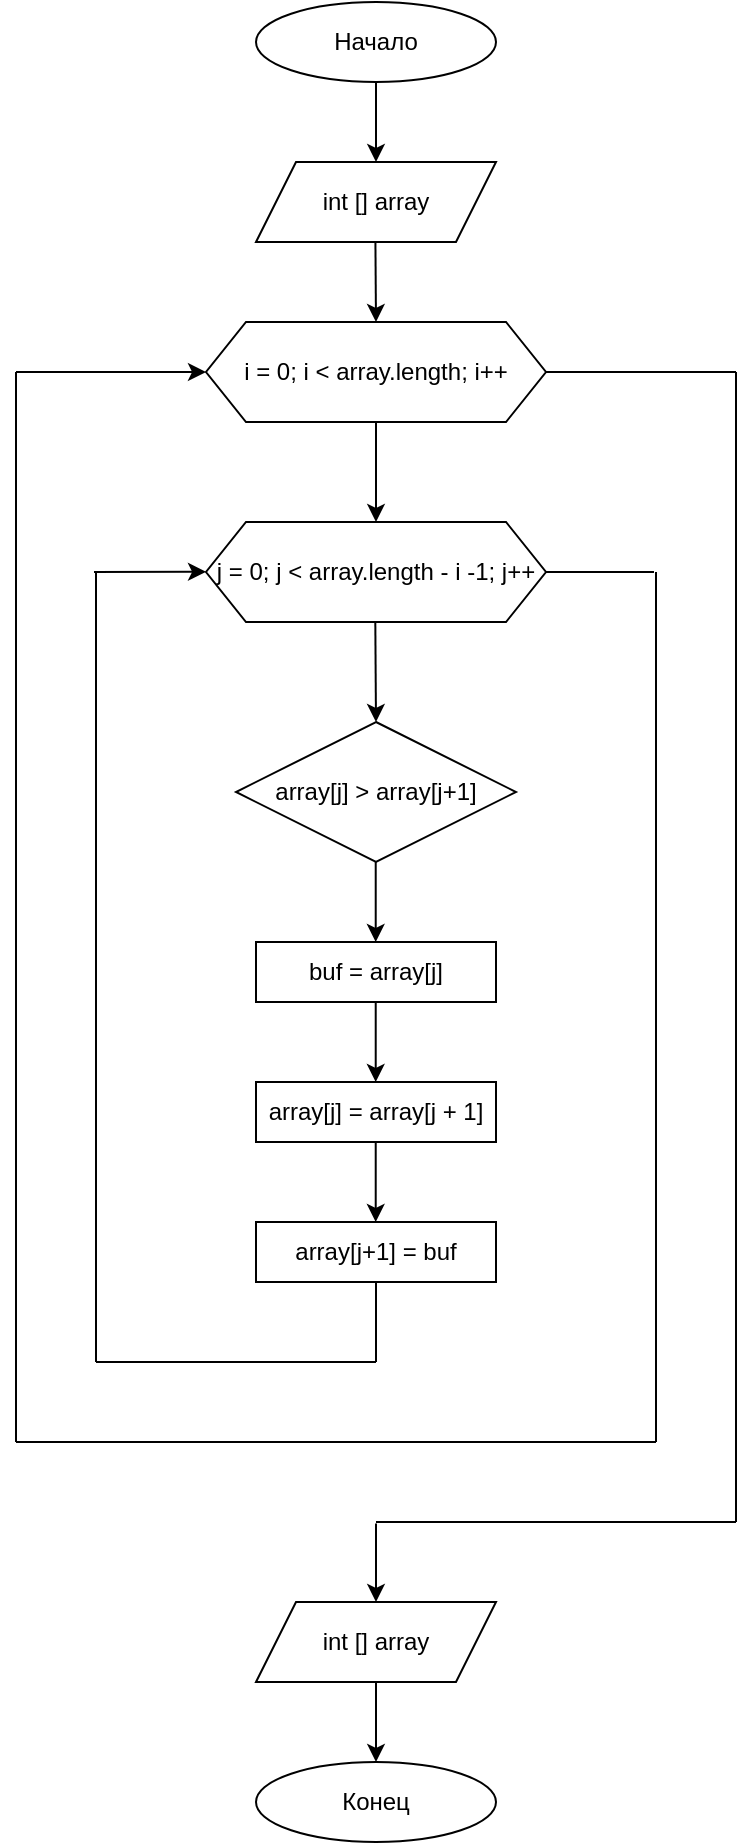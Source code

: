 <mxfile version="15.1.3" type="device"><diagram name="Page-1" id="e7e014a7-5840-1c2e-5031-d8a46d1fe8dd"><mxGraphModel dx="1086" dy="806" grid="1" gridSize="5" guides="1" tooltips="1" connect="1" arrows="1" fold="1" page="1" pageScale="1" pageWidth="1654" pageHeight="1169" background="none" math="0" shadow="0"><root><mxCell id="0"/><mxCell id="1" parent="0"/><mxCell id="zEdP-_EgBfKEk7Xg8d6O-41" value="int [] array" style="shape=parallelogram;perimeter=parallelogramPerimeter;whiteSpace=wrap;html=1;fixedSize=1;" parent="1" vertex="1"><mxGeometry x="440" y="180" width="120" height="40" as="geometry"/></mxCell><mxCell id="zEdP-_EgBfKEk7Xg8d6O-42" value="Начало" style="ellipse;whiteSpace=wrap;html=1;" parent="1" vertex="1"><mxGeometry x="440" y="100" width="120" height="40" as="geometry"/></mxCell><mxCell id="zEdP-_EgBfKEk7Xg8d6O-43" value="" style="endArrow=classic;html=1;entryX=0.5;entryY=0;entryDx=0;entryDy=0;" parent="1" target="zEdP-_EgBfKEk7Xg8d6O-41" edge="1"><mxGeometry width="50" height="50" relative="1" as="geometry"><mxPoint x="500" y="140" as="sourcePoint"/><mxPoint x="610" y="270" as="targetPoint"/><Array as="points"/></mxGeometry></mxCell><mxCell id="zEdP-_EgBfKEk7Xg8d6O-49" value="" style="endArrow=classic;html=1;exitX=0.5;exitY=1;exitDx=0;exitDy=0;entryX=0.5;entryY=0;entryDx=0;entryDy=0;" parent="1" target="CmhWi_HMfwGs-qJbpahd-8" edge="1"><mxGeometry width="50" height="50" relative="1" as="geometry"><mxPoint x="499.71" y="220" as="sourcePoint"/><mxPoint x="499.71" y="260" as="targetPoint"/><Array as="points"/></mxGeometry></mxCell><mxCell id="zEdP-_EgBfKEk7Xg8d6O-54" value="" style="endArrow=classic;html=1;exitX=0.5;exitY=1;exitDx=0;exitDy=0;" parent="1" source="CmhWi_HMfwGs-qJbpahd-8" edge="1"><mxGeometry width="50" height="50" relative="1" as="geometry"><mxPoint x="499.71" y="330" as="sourcePoint"/><mxPoint x="500" y="360" as="targetPoint"/><Array as="points"/></mxGeometry></mxCell><mxCell id="zEdP-_EgBfKEk7Xg8d6O-55" value="" style="endArrow=classic;html=1;exitX=0.498;exitY=1.003;exitDx=0;exitDy=0;exitPerimeter=0;" parent="1" source="CmhWi_HMfwGs-qJbpahd-16" edge="1"><mxGeometry width="50" height="50" relative="1" as="geometry"><mxPoint x="499.71" y="440" as="sourcePoint"/><mxPoint x="500" y="460" as="targetPoint"/><Array as="points"/></mxGeometry></mxCell><mxCell id="zEdP-_EgBfKEk7Xg8d6O-57" value="array[j] &amp;gt; array[j+1]" style="rhombus;whiteSpace=wrap;html=1;" parent="1" vertex="1"><mxGeometry x="430" y="460" width="140" height="70" as="geometry"/></mxCell><mxCell id="zEdP-_EgBfKEk7Xg8d6O-59" value="" style="endArrow=classic;html=1;exitX=0.5;exitY=1;exitDx=0;exitDy=0;entryX=0.5;entryY=0;entryDx=0;entryDy=0;" parent="1" edge="1"><mxGeometry width="50" height="50" relative="1" as="geometry"><mxPoint x="499.86" y="530" as="sourcePoint"/><mxPoint x="499.86" y="570" as="targetPoint"/><Array as="points"/></mxGeometry></mxCell><mxCell id="zEdP-_EgBfKEk7Xg8d6O-60" value="buf = array[j]" style="rounded=0;whiteSpace=wrap;html=1;" parent="1" vertex="1"><mxGeometry x="440" y="570" width="120" height="30" as="geometry"/></mxCell><mxCell id="zEdP-_EgBfKEk7Xg8d6O-61" value="" style="endArrow=classic;html=1;exitX=0.5;exitY=1;exitDx=0;exitDy=0;entryX=0.5;entryY=0;entryDx=0;entryDy=0;" parent="1" edge="1"><mxGeometry width="50" height="50" relative="1" as="geometry"><mxPoint x="499.86" y="600" as="sourcePoint"/><mxPoint x="499.86" y="640" as="targetPoint"/><Array as="points"/></mxGeometry></mxCell><mxCell id="zEdP-_EgBfKEk7Xg8d6O-65" value="" style="endArrow=classic;html=1;exitX=0.5;exitY=1;exitDx=0;exitDy=0;entryX=0.5;entryY=0;entryDx=0;entryDy=0;" parent="1" edge="1"><mxGeometry width="50" height="50" relative="1" as="geometry"><mxPoint x="499.86" y="670" as="sourcePoint"/><mxPoint x="499.86" y="710" as="targetPoint"/><Array as="points"/></mxGeometry></mxCell><mxCell id="zEdP-_EgBfKEk7Xg8d6O-67" value="array[j] = array[j + 1]" style="rounded=0;whiteSpace=wrap;html=1;" parent="1" vertex="1"><mxGeometry x="440" y="640" width="120" height="30" as="geometry"/></mxCell><mxCell id="zEdP-_EgBfKEk7Xg8d6O-68" value="array[j+1] = buf" style="rounded=0;whiteSpace=wrap;html=1;" parent="1" vertex="1"><mxGeometry x="440" y="710" width="120" height="30" as="geometry"/></mxCell><mxCell id="zEdP-_EgBfKEk7Xg8d6O-73" value="" style="endArrow=none;html=1;entryX=0.5;entryY=1;entryDx=0;entryDy=0;" parent="1" target="zEdP-_EgBfKEk7Xg8d6O-68" edge="1"><mxGeometry width="50" height="50" relative="1" as="geometry"><mxPoint x="500" y="780" as="sourcePoint"/><mxPoint x="540" y="780" as="targetPoint"/></mxGeometry></mxCell><mxCell id="zEdP-_EgBfKEk7Xg8d6O-74" value="" style="endArrow=none;html=1;" parent="1" edge="1"><mxGeometry width="50" height="50" relative="1" as="geometry"><mxPoint x="360" y="780" as="sourcePoint"/><mxPoint x="500" y="780" as="targetPoint"/></mxGeometry></mxCell><mxCell id="zEdP-_EgBfKEk7Xg8d6O-75" value="" style="endArrow=none;html=1;" parent="1" edge="1"><mxGeometry width="50" height="50" relative="1" as="geometry"><mxPoint x="360" y="385" as="sourcePoint"/><mxPoint x="360" y="780" as="targetPoint"/></mxGeometry></mxCell><mxCell id="zEdP-_EgBfKEk7Xg8d6O-77" value="" style="endArrow=classic;html=1;entryX=0.057;entryY=0.427;entryDx=0;entryDy=0;entryPerimeter=0;" parent="1" edge="1"><mxGeometry width="50" height="50" relative="1" as="geometry"><mxPoint x="359" y="385" as="sourcePoint"/><mxPoint x="415.0" y="384.9" as="targetPoint"/></mxGeometry></mxCell><mxCell id="zEdP-_EgBfKEk7Xg8d6O-81" value="" style="endArrow=none;html=1;" parent="1" edge="1"><mxGeometry width="50" height="50" relative="1" as="geometry"><mxPoint x="640" y="820" as="sourcePoint"/><mxPoint x="640" y="385" as="targetPoint"/></mxGeometry></mxCell><mxCell id="zEdP-_EgBfKEk7Xg8d6O-82" value="" style="endArrow=none;html=1;exitX=0.953;exitY=0.429;exitDx=0;exitDy=0;exitPerimeter=0;" parent="1" edge="1"><mxGeometry width="50" height="50" relative="1" as="geometry"><mxPoint x="585.0" y="384.96" as="sourcePoint"/><mxPoint x="639" y="385" as="targetPoint"/></mxGeometry></mxCell><mxCell id="zEdP-_EgBfKEk7Xg8d6O-83" value="" style="endArrow=none;html=1;" parent="1" edge="1"><mxGeometry width="50" height="50" relative="1" as="geometry"><mxPoint x="320" y="820" as="sourcePoint"/><mxPoint x="640" y="820" as="targetPoint"/></mxGeometry></mxCell><mxCell id="CmhWi_HMfwGs-qJbpahd-5" value="int [] array" style="shape=parallelogram;perimeter=parallelogramPerimeter;whiteSpace=wrap;html=1;fixedSize=1;" parent="1" vertex="1"><mxGeometry x="440" y="900" width="120" height="40" as="geometry"/></mxCell><mxCell id="CmhWi_HMfwGs-qJbpahd-8" value="i = 0; i &amp;lt; array.length; i++" style="shape=hexagon;perimeter=hexagonPerimeter2;whiteSpace=wrap;html=1;fixedSize=1;" parent="1" vertex="1"><mxGeometry x="415" y="260" width="170" height="50" as="geometry"/></mxCell><mxCell id="CmhWi_HMfwGs-qJbpahd-13" value="" style="endArrow=classic;html=1;entryX=0;entryY=0.5;entryDx=0;entryDy=0;" parent="1" target="CmhWi_HMfwGs-qJbpahd-8" edge="1"><mxGeometry width="50" height="50" relative="1" as="geometry"><mxPoint x="320" y="285" as="sourcePoint"/><mxPoint x="400" y="280" as="targetPoint"/></mxGeometry></mxCell><mxCell id="CmhWi_HMfwGs-qJbpahd-14" value="" style="endArrow=none;html=1;" parent="1" edge="1"><mxGeometry width="50" height="50" relative="1" as="geometry"><mxPoint x="320" y="820" as="sourcePoint"/><mxPoint x="320" y="285" as="targetPoint"/></mxGeometry></mxCell><mxCell id="CmhWi_HMfwGs-qJbpahd-16" value="j = 0; j &amp;lt; array.length - i -1; j++" style="shape=hexagon;perimeter=hexagonPerimeter2;whiteSpace=wrap;html=1;fixedSize=1;" parent="1" vertex="1"><mxGeometry x="415" y="360" width="170" height="50" as="geometry"/></mxCell><mxCell id="CmhWi_HMfwGs-qJbpahd-19" value="" style="endArrow=none;html=1;exitX=1;exitY=0.5;exitDx=0;exitDy=0;" parent="1" source="CmhWi_HMfwGs-qJbpahd-8" edge="1"><mxGeometry width="50" height="50" relative="1" as="geometry"><mxPoint x="615" y="315" as="sourcePoint"/><mxPoint x="680" y="285" as="targetPoint"/></mxGeometry></mxCell><mxCell id="CmhWi_HMfwGs-qJbpahd-20" value="" style="endArrow=none;html=1;" parent="1" edge="1"><mxGeometry width="50" height="50" relative="1" as="geometry"><mxPoint x="680" y="860" as="sourcePoint"/><mxPoint x="680" y="285" as="targetPoint"/></mxGeometry></mxCell><mxCell id="CmhWi_HMfwGs-qJbpahd-21" value="" style="endArrow=none;html=1;" parent="1" edge="1"><mxGeometry width="50" height="50" relative="1" as="geometry"><mxPoint x="500" y="860" as="sourcePoint"/><mxPoint x="680" y="860" as="targetPoint"/></mxGeometry></mxCell><mxCell id="CmhWi_HMfwGs-qJbpahd-22" value="" style="endArrow=classic;html=1;" parent="1" edge="1"><mxGeometry width="50" height="50" relative="1" as="geometry"><mxPoint x="500" y="880" as="sourcePoint"/><mxPoint x="500" y="900" as="targetPoint"/><Array as="points"><mxPoint x="500" y="865"/><mxPoint x="500" y="860"/></Array></mxGeometry></mxCell><mxCell id="CmhWi_HMfwGs-qJbpahd-25" value="Конец" style="ellipse;whiteSpace=wrap;html=1;" parent="1" vertex="1"><mxGeometry x="440" y="980" width="120" height="40" as="geometry"/></mxCell><mxCell id="CmhWi_HMfwGs-qJbpahd-28" value="" style="endArrow=classic;html=1;entryX=0.5;entryY=0;entryDx=0;entryDy=0;exitX=0.5;exitY=1;exitDx=0;exitDy=0;" parent="1" source="CmhWi_HMfwGs-qJbpahd-5" target="CmhWi_HMfwGs-qJbpahd-25" edge="1"><mxGeometry width="50" height="50" relative="1" as="geometry"><mxPoint x="475" y="955" as="sourcePoint"/><mxPoint x="525" y="905" as="targetPoint"/></mxGeometry></mxCell></root></mxGraphModel></diagram></mxfile>